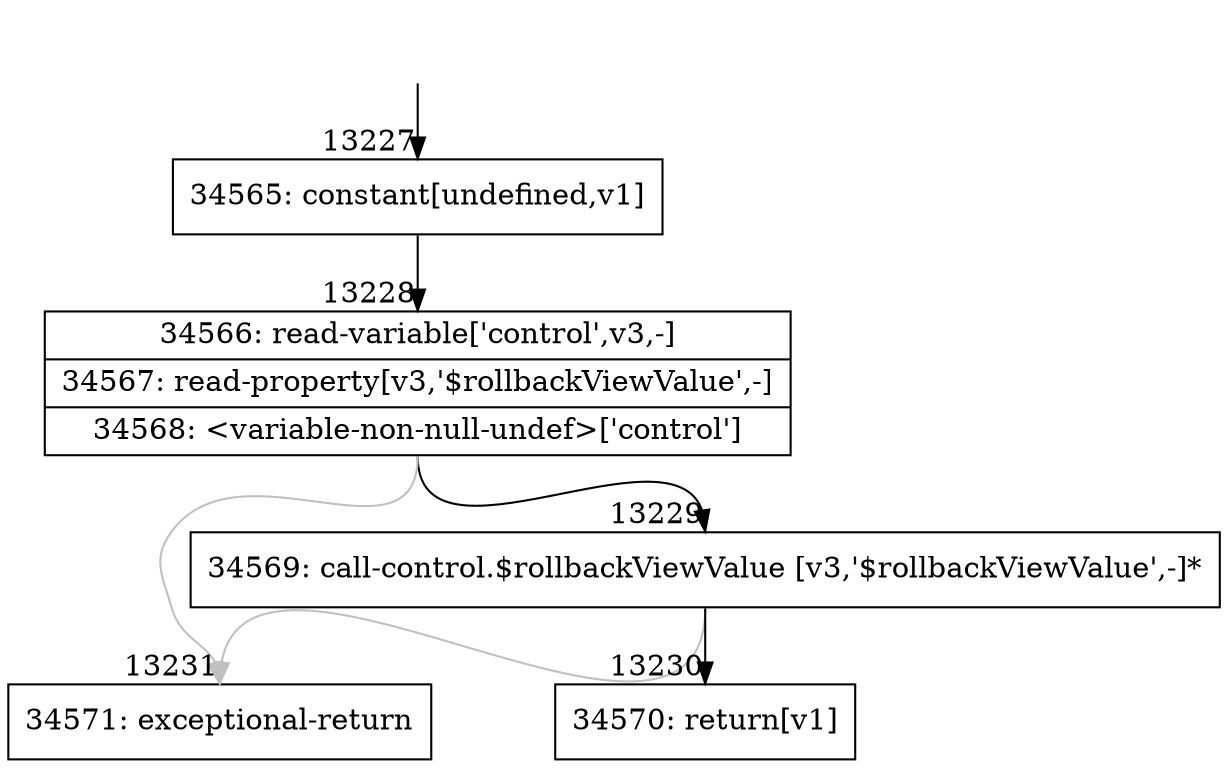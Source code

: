 digraph {
rankdir="TD"
BB_entry1025[shape=none,label=""];
BB_entry1025 -> BB13227 [tailport=s, headport=n, headlabel="    13227"]
BB13227 [shape=record label="{34565: constant[undefined,v1]}" ] 
BB13227 -> BB13228 [tailport=s, headport=n, headlabel="      13228"]
BB13228 [shape=record label="{34566: read-variable['control',v3,-]|34567: read-property[v3,'$rollbackViewValue',-]|34568: \<variable-non-null-undef\>['control']}" ] 
BB13228 -> BB13229 [tailport=s, headport=n, headlabel="      13229"]
BB13228 -> BB13231 [tailport=s, headport=n, color=gray, headlabel="      13231"]
BB13229 [shape=record label="{34569: call-control.$rollbackViewValue [v3,'$rollbackViewValue',-]*}" ] 
BB13229 -> BB13230 [tailport=s, headport=n, headlabel="      13230"]
BB13229 -> BB13231 [tailport=s, headport=n, color=gray]
BB13230 [shape=record label="{34570: return[v1]}" ] 
BB13231 [shape=record label="{34571: exceptional-return}" ] 
//#$~ 19950
}
